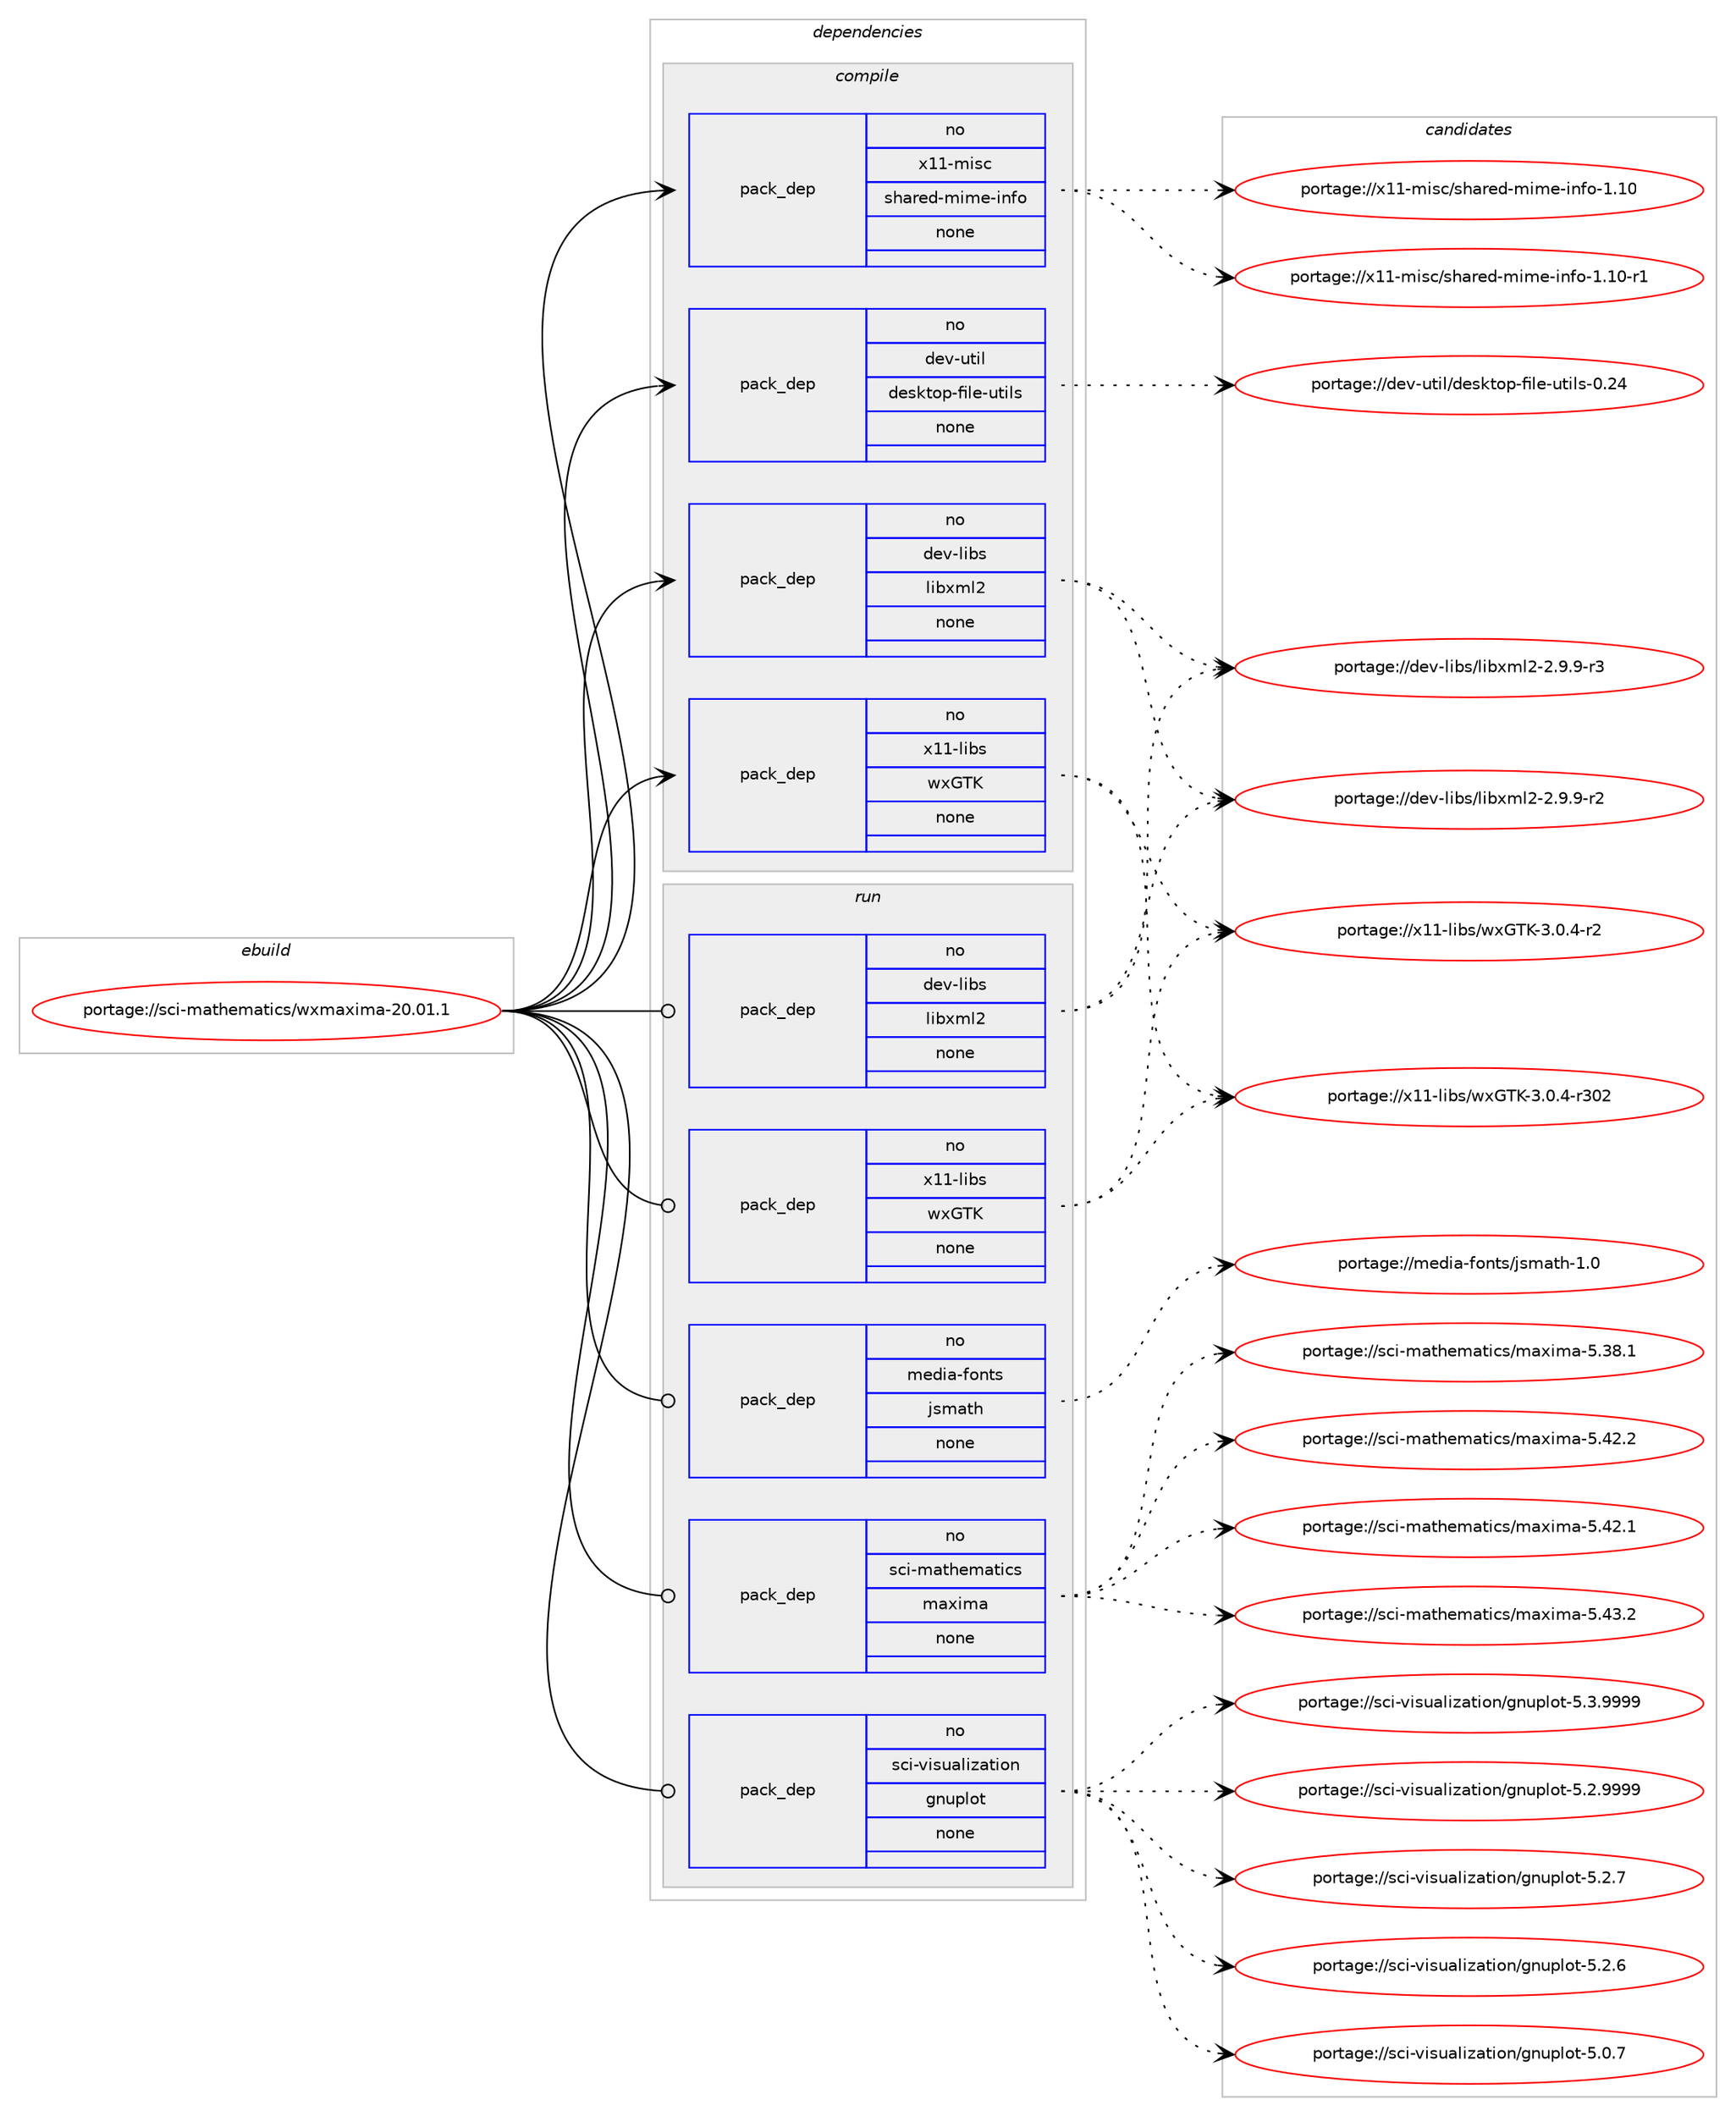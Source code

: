 digraph prolog {

# *************
# Graph options
# *************

newrank=true;
concentrate=true;
compound=true;
graph [rankdir=LR,fontname=Helvetica,fontsize=10,ranksep=1.5];#, ranksep=2.5, nodesep=0.2];
edge  [arrowhead=vee];
node  [fontname=Helvetica,fontsize=10];

# **********
# The ebuild
# **********

subgraph cluster_leftcol {
color=gray;
rank=same;
label=<<i>ebuild</i>>;
id [label="portage://sci-mathematics/wxmaxima-20.01.1", color=red, width=4, href="../sci-mathematics/wxmaxima-20.01.1.svg"];
}

# ****************
# The dependencies
# ****************

subgraph cluster_midcol {
color=gray;
label=<<i>dependencies</i>>;
subgraph cluster_compile {
fillcolor="#eeeeee";
style=filled;
label=<<i>compile</i>>;
subgraph pack38375 {
dependency49781 [label=<<TABLE BORDER="0" CELLBORDER="1" CELLSPACING="0" CELLPADDING="4" WIDTH="220"><TR><TD ROWSPAN="6" CELLPADDING="30">pack_dep</TD></TR><TR><TD WIDTH="110">no</TD></TR><TR><TD>dev-libs</TD></TR><TR><TD>libxml2</TD></TR><TR><TD>none</TD></TR><TR><TD></TD></TR></TABLE>>, shape=none, color=blue];
}
id:e -> dependency49781:w [weight=20,style="solid",arrowhead="vee"];
subgraph pack38376 {
dependency49782 [label=<<TABLE BORDER="0" CELLBORDER="1" CELLSPACING="0" CELLPADDING="4" WIDTH="220"><TR><TD ROWSPAN="6" CELLPADDING="30">pack_dep</TD></TR><TR><TD WIDTH="110">no</TD></TR><TR><TD>dev-util</TD></TR><TR><TD>desktop-file-utils</TD></TR><TR><TD>none</TD></TR><TR><TD></TD></TR></TABLE>>, shape=none, color=blue];
}
id:e -> dependency49782:w [weight=20,style="solid",arrowhead="vee"];
subgraph pack38377 {
dependency49783 [label=<<TABLE BORDER="0" CELLBORDER="1" CELLSPACING="0" CELLPADDING="4" WIDTH="220"><TR><TD ROWSPAN="6" CELLPADDING="30">pack_dep</TD></TR><TR><TD WIDTH="110">no</TD></TR><TR><TD>x11-libs</TD></TR><TR><TD>wxGTK</TD></TR><TR><TD>none</TD></TR><TR><TD></TD></TR></TABLE>>, shape=none, color=blue];
}
id:e -> dependency49783:w [weight=20,style="solid",arrowhead="vee"];
subgraph pack38378 {
dependency49784 [label=<<TABLE BORDER="0" CELLBORDER="1" CELLSPACING="0" CELLPADDING="4" WIDTH="220"><TR><TD ROWSPAN="6" CELLPADDING="30">pack_dep</TD></TR><TR><TD WIDTH="110">no</TD></TR><TR><TD>x11-misc</TD></TR><TR><TD>shared-mime-info</TD></TR><TR><TD>none</TD></TR><TR><TD></TD></TR></TABLE>>, shape=none, color=blue];
}
id:e -> dependency49784:w [weight=20,style="solid",arrowhead="vee"];
}
subgraph cluster_compileandrun {
fillcolor="#eeeeee";
style=filled;
label=<<i>compile and run</i>>;
}
subgraph cluster_run {
fillcolor="#eeeeee";
style=filled;
label=<<i>run</i>>;
subgraph pack38379 {
dependency49785 [label=<<TABLE BORDER="0" CELLBORDER="1" CELLSPACING="0" CELLPADDING="4" WIDTH="220"><TR><TD ROWSPAN="6" CELLPADDING="30">pack_dep</TD></TR><TR><TD WIDTH="110">no</TD></TR><TR><TD>dev-libs</TD></TR><TR><TD>libxml2</TD></TR><TR><TD>none</TD></TR><TR><TD></TD></TR></TABLE>>, shape=none, color=blue];
}
id:e -> dependency49785:w [weight=20,style="solid",arrowhead="odot"];
subgraph pack38380 {
dependency49786 [label=<<TABLE BORDER="0" CELLBORDER="1" CELLSPACING="0" CELLPADDING="4" WIDTH="220"><TR><TD ROWSPAN="6" CELLPADDING="30">pack_dep</TD></TR><TR><TD WIDTH="110">no</TD></TR><TR><TD>media-fonts</TD></TR><TR><TD>jsmath</TD></TR><TR><TD>none</TD></TR><TR><TD></TD></TR></TABLE>>, shape=none, color=blue];
}
id:e -> dependency49786:w [weight=20,style="solid",arrowhead="odot"];
subgraph pack38381 {
dependency49787 [label=<<TABLE BORDER="0" CELLBORDER="1" CELLSPACING="0" CELLPADDING="4" WIDTH="220"><TR><TD ROWSPAN="6" CELLPADDING="30">pack_dep</TD></TR><TR><TD WIDTH="110">no</TD></TR><TR><TD>sci-mathematics</TD></TR><TR><TD>maxima</TD></TR><TR><TD>none</TD></TR><TR><TD></TD></TR></TABLE>>, shape=none, color=blue];
}
id:e -> dependency49787:w [weight=20,style="solid",arrowhead="odot"];
subgraph pack38382 {
dependency49788 [label=<<TABLE BORDER="0" CELLBORDER="1" CELLSPACING="0" CELLPADDING="4" WIDTH="220"><TR><TD ROWSPAN="6" CELLPADDING="30">pack_dep</TD></TR><TR><TD WIDTH="110">no</TD></TR><TR><TD>sci-visualization</TD></TR><TR><TD>gnuplot</TD></TR><TR><TD>none</TD></TR><TR><TD></TD></TR></TABLE>>, shape=none, color=blue];
}
id:e -> dependency49788:w [weight=20,style="solid",arrowhead="odot"];
subgraph pack38383 {
dependency49789 [label=<<TABLE BORDER="0" CELLBORDER="1" CELLSPACING="0" CELLPADDING="4" WIDTH="220"><TR><TD ROWSPAN="6" CELLPADDING="30">pack_dep</TD></TR><TR><TD WIDTH="110">no</TD></TR><TR><TD>x11-libs</TD></TR><TR><TD>wxGTK</TD></TR><TR><TD>none</TD></TR><TR><TD></TD></TR></TABLE>>, shape=none, color=blue];
}
id:e -> dependency49789:w [weight=20,style="solid",arrowhead="odot"];
}
}

# **************
# The candidates
# **************

subgraph cluster_choices {
rank=same;
color=gray;
label=<<i>candidates</i>>;

subgraph choice38375 {
color=black;
nodesep=1;
choice10010111845108105981154710810598120109108504550465746574511451 [label="portage://dev-libs/libxml2-2.9.9-r3", color=red, width=4,href="../dev-libs/libxml2-2.9.9-r3.svg"];
choice10010111845108105981154710810598120109108504550465746574511450 [label="portage://dev-libs/libxml2-2.9.9-r2", color=red, width=4,href="../dev-libs/libxml2-2.9.9-r2.svg"];
dependency49781:e -> choice10010111845108105981154710810598120109108504550465746574511451:w [style=dotted,weight="100"];
dependency49781:e -> choice10010111845108105981154710810598120109108504550465746574511450:w [style=dotted,weight="100"];
}
subgraph choice38376 {
color=black;
nodesep=1;
choice100101118451171161051084710010111510711611111245102105108101451171161051081154548465052 [label="portage://dev-util/desktop-file-utils-0.24", color=red, width=4,href="../dev-util/desktop-file-utils-0.24.svg"];
dependency49782:e -> choice100101118451171161051084710010111510711611111245102105108101451171161051081154548465052:w [style=dotted,weight="100"];
}
subgraph choice38377 {
color=black;
nodesep=1;
choice120494945108105981154711912071847545514648465245114514850 [label="portage://x11-libs/wxGTK-3.0.4-r302", color=red, width=4,href="../x11-libs/wxGTK-3.0.4-r302.svg"];
choice12049494510810598115471191207184754551464846524511450 [label="portage://x11-libs/wxGTK-3.0.4-r2", color=red, width=4,href="../x11-libs/wxGTK-3.0.4-r2.svg"];
dependency49783:e -> choice120494945108105981154711912071847545514648465245114514850:w [style=dotted,weight="100"];
dependency49783:e -> choice12049494510810598115471191207184754551464846524511450:w [style=dotted,weight="100"];
}
subgraph choice38378 {
color=black;
nodesep=1;
choice120494945109105115994711510497114101100451091051091014510511010211145494649484511449 [label="portage://x11-misc/shared-mime-info-1.10-r1", color=red, width=4,href="../x11-misc/shared-mime-info-1.10-r1.svg"];
choice12049494510910511599471151049711410110045109105109101451051101021114549464948 [label="portage://x11-misc/shared-mime-info-1.10", color=red, width=4,href="../x11-misc/shared-mime-info-1.10.svg"];
dependency49784:e -> choice120494945109105115994711510497114101100451091051091014510511010211145494649484511449:w [style=dotted,weight="100"];
dependency49784:e -> choice12049494510910511599471151049711410110045109105109101451051101021114549464948:w [style=dotted,weight="100"];
}
subgraph choice38379 {
color=black;
nodesep=1;
choice10010111845108105981154710810598120109108504550465746574511451 [label="portage://dev-libs/libxml2-2.9.9-r3", color=red, width=4,href="../dev-libs/libxml2-2.9.9-r3.svg"];
choice10010111845108105981154710810598120109108504550465746574511450 [label="portage://dev-libs/libxml2-2.9.9-r2", color=red, width=4,href="../dev-libs/libxml2-2.9.9-r2.svg"];
dependency49785:e -> choice10010111845108105981154710810598120109108504550465746574511451:w [style=dotted,weight="100"];
dependency49785:e -> choice10010111845108105981154710810598120109108504550465746574511450:w [style=dotted,weight="100"];
}
subgraph choice38380 {
color=black;
nodesep=1;
choice1091011001059745102111110116115471061151099711610445494648 [label="portage://media-fonts/jsmath-1.0", color=red, width=4,href="../media-fonts/jsmath-1.0.svg"];
dependency49786:e -> choice1091011001059745102111110116115471061151099711610445494648:w [style=dotted,weight="100"];
}
subgraph choice38381 {
color=black;
nodesep=1;
choice115991054510997116104101109971161059911547109971201051099745534652514650 [label="portage://sci-mathematics/maxima-5.43.2", color=red, width=4,href="../sci-mathematics/maxima-5.43.2.svg"];
choice115991054510997116104101109971161059911547109971201051099745534652504650 [label="portage://sci-mathematics/maxima-5.42.2", color=red, width=4,href="../sci-mathematics/maxima-5.42.2.svg"];
choice115991054510997116104101109971161059911547109971201051099745534652504649 [label="portage://sci-mathematics/maxima-5.42.1", color=red, width=4,href="../sci-mathematics/maxima-5.42.1.svg"];
choice115991054510997116104101109971161059911547109971201051099745534651564649 [label="portage://sci-mathematics/maxima-5.38.1", color=red, width=4,href="../sci-mathematics/maxima-5.38.1.svg"];
dependency49787:e -> choice115991054510997116104101109971161059911547109971201051099745534652514650:w [style=dotted,weight="100"];
dependency49787:e -> choice115991054510997116104101109971161059911547109971201051099745534652504650:w [style=dotted,weight="100"];
dependency49787:e -> choice115991054510997116104101109971161059911547109971201051099745534652504649:w [style=dotted,weight="100"];
dependency49787:e -> choice115991054510997116104101109971161059911547109971201051099745534651564649:w [style=dotted,weight="100"];
}
subgraph choice38382 {
color=black;
nodesep=1;
choice1159910545118105115117971081051229711610511111047103110117112108111116455346514657575757 [label="portage://sci-visualization/gnuplot-5.3.9999", color=red, width=4,href="../sci-visualization/gnuplot-5.3.9999.svg"];
choice1159910545118105115117971081051229711610511111047103110117112108111116455346504657575757 [label="portage://sci-visualization/gnuplot-5.2.9999", color=red, width=4,href="../sci-visualization/gnuplot-5.2.9999.svg"];
choice1159910545118105115117971081051229711610511111047103110117112108111116455346504655 [label="portage://sci-visualization/gnuplot-5.2.7", color=red, width=4,href="../sci-visualization/gnuplot-5.2.7.svg"];
choice1159910545118105115117971081051229711610511111047103110117112108111116455346504654 [label="portage://sci-visualization/gnuplot-5.2.6", color=red, width=4,href="../sci-visualization/gnuplot-5.2.6.svg"];
choice1159910545118105115117971081051229711610511111047103110117112108111116455346484655 [label="portage://sci-visualization/gnuplot-5.0.7", color=red, width=4,href="../sci-visualization/gnuplot-5.0.7.svg"];
dependency49788:e -> choice1159910545118105115117971081051229711610511111047103110117112108111116455346514657575757:w [style=dotted,weight="100"];
dependency49788:e -> choice1159910545118105115117971081051229711610511111047103110117112108111116455346504657575757:w [style=dotted,weight="100"];
dependency49788:e -> choice1159910545118105115117971081051229711610511111047103110117112108111116455346504655:w [style=dotted,weight="100"];
dependency49788:e -> choice1159910545118105115117971081051229711610511111047103110117112108111116455346504654:w [style=dotted,weight="100"];
dependency49788:e -> choice1159910545118105115117971081051229711610511111047103110117112108111116455346484655:w [style=dotted,weight="100"];
}
subgraph choice38383 {
color=black;
nodesep=1;
choice120494945108105981154711912071847545514648465245114514850 [label="portage://x11-libs/wxGTK-3.0.4-r302", color=red, width=4,href="../x11-libs/wxGTK-3.0.4-r302.svg"];
choice12049494510810598115471191207184754551464846524511450 [label="portage://x11-libs/wxGTK-3.0.4-r2", color=red, width=4,href="../x11-libs/wxGTK-3.0.4-r2.svg"];
dependency49789:e -> choice120494945108105981154711912071847545514648465245114514850:w [style=dotted,weight="100"];
dependency49789:e -> choice12049494510810598115471191207184754551464846524511450:w [style=dotted,weight="100"];
}
}

}
